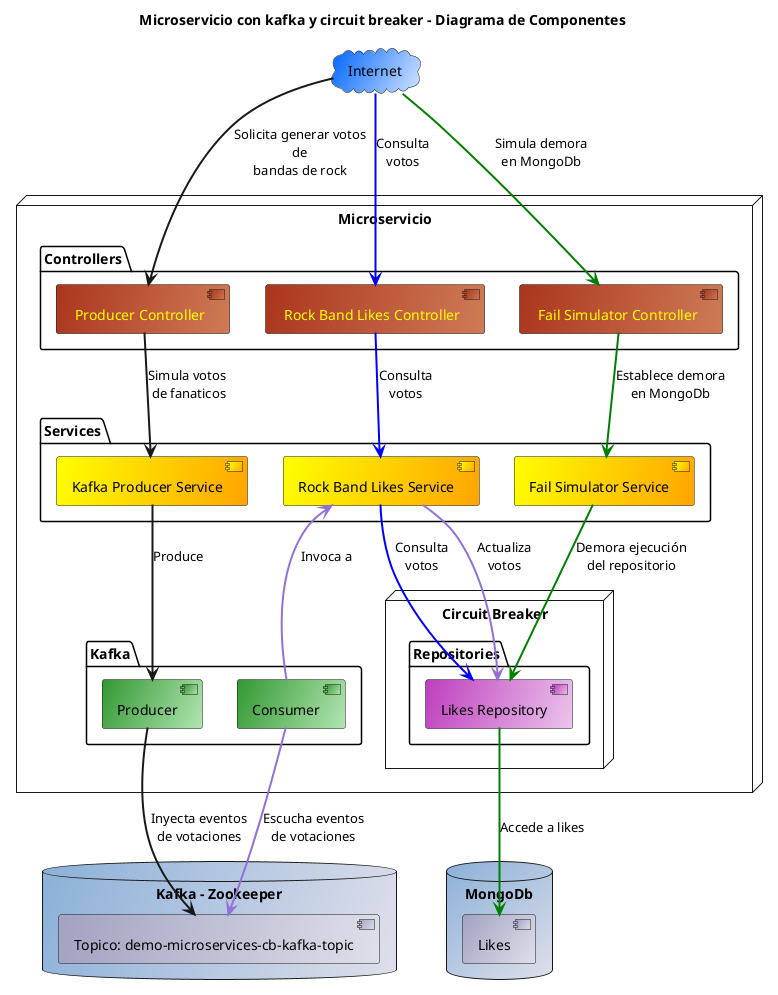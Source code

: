 @startuml
!define Nube 0066ff/cce0ff
!define Control AB361D/CF7C57
!define TextoControl yellow
!define Servicio Yellow/Orange
!define cafca 339933/b3e6b3
!define repositorios bf40bf/ecc6ec
!define datos a3a3c2/e0e0eb
!define db 8cb1d9/e0e0eb
!define ColorFuente(clr) <font color=clr>

title Microservicio con kafka y circuit breaker - Diagrama de Componentes

skinparam ArrowThickness 2
skinparam database {
    backgroundColor #db
}
skinparam cloud {
    backgroundColor #Nube
}

cloud Internet

database "Kafka - Zookeeper" {
    #datos [Topico: demo-microservices-cb-kafka-topic] as Topico
}

database MongoDb as MongoDb {
    #datos [Likes]
}

node "Microservicio" {
    package "Controllers" {
      #Control [ColorFuente(TextoControl) Fail Simulator Controller] as FailController
      #Control [ColorFuente(TextoControl) Rock Band Likes Controller] as LikesController
      #Control [ColorFuente(TextoControl) Producer Controller] as ProducerController
    }

    package "Services" {
      #Servicio [Kafka Producer Service] as KafkaService
      #Servicio [Rock Band Likes Service] as RockBandService
      #Servicio [Fail Simulator Service] as FailService

    }

    package "Kafka" {
      #cafca [Consumer]
      #cafca [Producer]
    }

    node "Circuit Breaker" {
        package "Repositories" {
          #repositorios [Likes Repository] as LikesRepository
        }
    }
}

'Flujo de consumidor de kafka
Topico <-[#mediumPurple]- Consumer                : "Escucha eventos\nde votaciones"
Consumer -[#mediumPurple]-> RockBandService       : "Invoca a"
RockBandService -[#mediumPurple]-> LikesRepository: "Actualiza\nvotos"

'Flujo de productor de kafka
Internet --> ProducerController     : "Solicita generar votos\n de \nbandas de rock"
ProducerController --> KafkaService : "Simula votos \nde fanaticos"
KafkaService --> Producer           : "Produce"
Producer --> Topico                 : "Inyecta eventos\nde votaciones"

'Flujo de consulta de votos
Internet -[#blue]-> LikesController       : "Consulta\nvotos"
LikesController -[#blue]-> RockBandService: "Consulta\nvotos"
RockBandService -[#blue]-> LikesRepository: "Consulta\nvotos"

'Flujo de simulación de fallas
Internet -[#green]-> FailController    : "Simula demora\nen MongoDb"
FailController -[#green]-> FailService : "Establece demora\nen MongoDb"
FailService -[#green]-> LikesRepository: "Demora ejecución\ndel repositorio"
LikesRepository -[#green]-> Likes      : "Accede a likes"

@enduml
